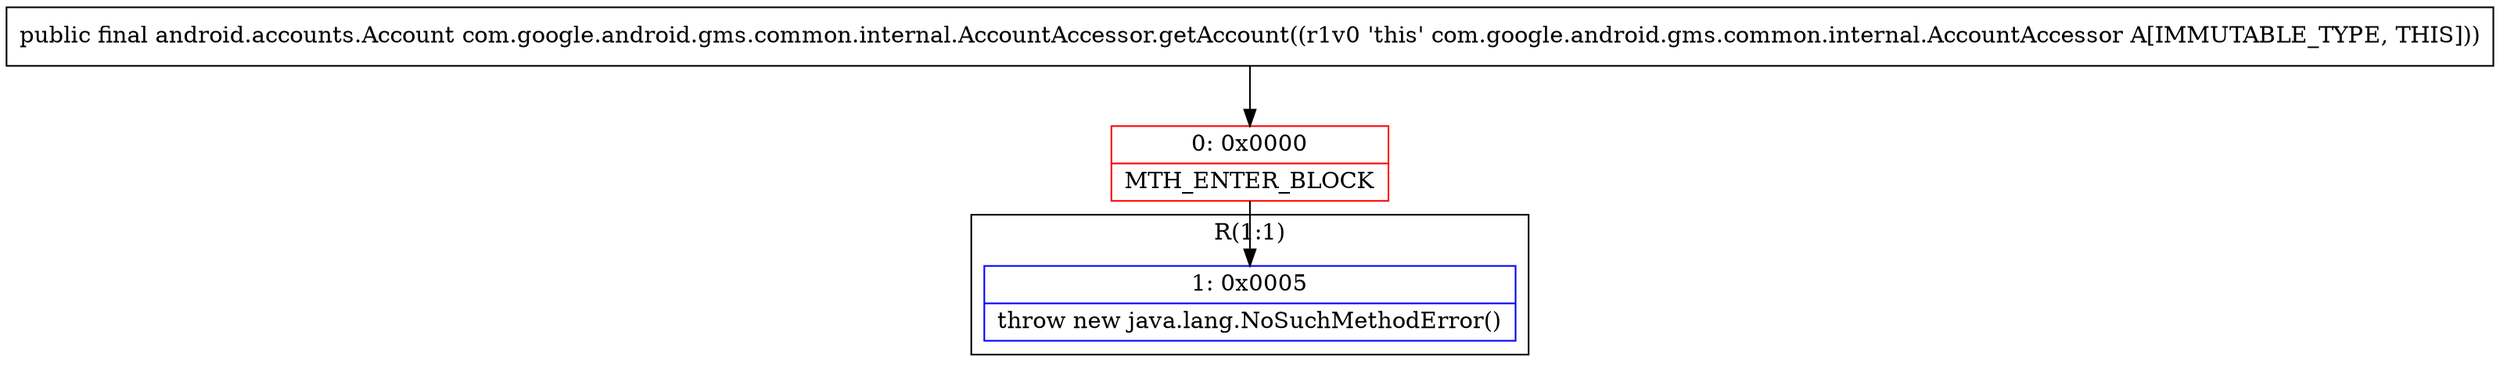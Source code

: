 digraph "CFG forcom.google.android.gms.common.internal.AccountAccessor.getAccount()Landroid\/accounts\/Account;" {
subgraph cluster_Region_603467703 {
label = "R(1:1)";
node [shape=record,color=blue];
Node_1 [shape=record,label="{1\:\ 0x0005|throw new java.lang.NoSuchMethodError()\l}"];
}
Node_0 [shape=record,color=red,label="{0\:\ 0x0000|MTH_ENTER_BLOCK\l}"];
MethodNode[shape=record,label="{public final android.accounts.Account com.google.android.gms.common.internal.AccountAccessor.getAccount((r1v0 'this' com.google.android.gms.common.internal.AccountAccessor A[IMMUTABLE_TYPE, THIS])) }"];
MethodNode -> Node_0;
Node_0 -> Node_1;
}

